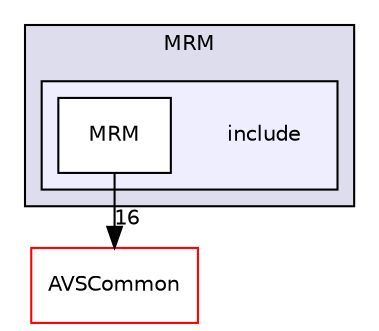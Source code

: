 digraph "/workplace/avs-device-sdk/CapabilityAgents/MRM/include" {
  compound=true
  node [ fontsize="10", fontname="Helvetica"];
  edge [ labelfontsize="10", labelfontname="Helvetica"];
  subgraph clusterdir_7a74a0502dcf66bb0b102b2d461f259b {
    graph [ bgcolor="#ddddee", pencolor="black", label="MRM" fontname="Helvetica", fontsize="10", URL="dir_7a74a0502dcf66bb0b102b2d461f259b.html"]
  subgraph clusterdir_1d34836c1c16121ffa207834b8fd3e01 {
    graph [ bgcolor="#eeeeff", pencolor="black", label="" URL="dir_1d34836c1c16121ffa207834b8fd3e01.html"];
    dir_1d34836c1c16121ffa207834b8fd3e01 [shape=plaintext label="include"];
    dir_1327818da398cbaed9d22e37536d9725 [shape=box label="MRM" color="black" fillcolor="white" style="filled" URL="dir_1327818da398cbaed9d22e37536d9725.html"];
  }
  }
  dir_13e65effb2bde530b17b3d5eefcd0266 [shape=box label="AVSCommon" fillcolor="white" style="filled" color="red" URL="dir_13e65effb2bde530b17b3d5eefcd0266.html"];
  dir_1327818da398cbaed9d22e37536d9725->dir_13e65effb2bde530b17b3d5eefcd0266 [headlabel="16", labeldistance=1.5 headhref="dir_000174_000015.html"];
}
